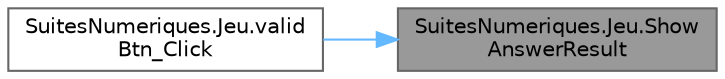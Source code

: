 digraph "SuitesNumeriques.Jeu.ShowAnswerResult"
{
 // LATEX_PDF_SIZE
  bgcolor="transparent";
  edge [fontname=Helvetica,fontsize=10,labelfontname=Helvetica,labelfontsize=10];
  node [fontname=Helvetica,fontsize=10,shape=box,height=0.2,width=0.4];
  rankdir="RL";
  Node1 [id="Node000001",label="SuitesNumeriques.Jeu.Show\lAnswerResult",height=0.2,width=0.4,color="gray40", fillcolor="grey60", style="filled", fontcolor="black",tooltip="Affiche le résultat dans une message box (maladroit car n'est qu'un appel d'une méthode de Player)"];
  Node1 -> Node2 [id="edge1_Node000001_Node000002",dir="back",color="steelblue1",style="solid",tooltip=" "];
  Node2 [id="Node000002",label="SuitesNumeriques.Jeu.valid\lBtn_Click",height=0.2,width=0.4,color="grey40", fillcolor="white", style="filled",URL="$class_suites_numeriques_1_1_jeu.html#a8eab5c20fbe01e11a99540b19966afad",tooltip="Soummettre la réponse d'un joueur."];
}
